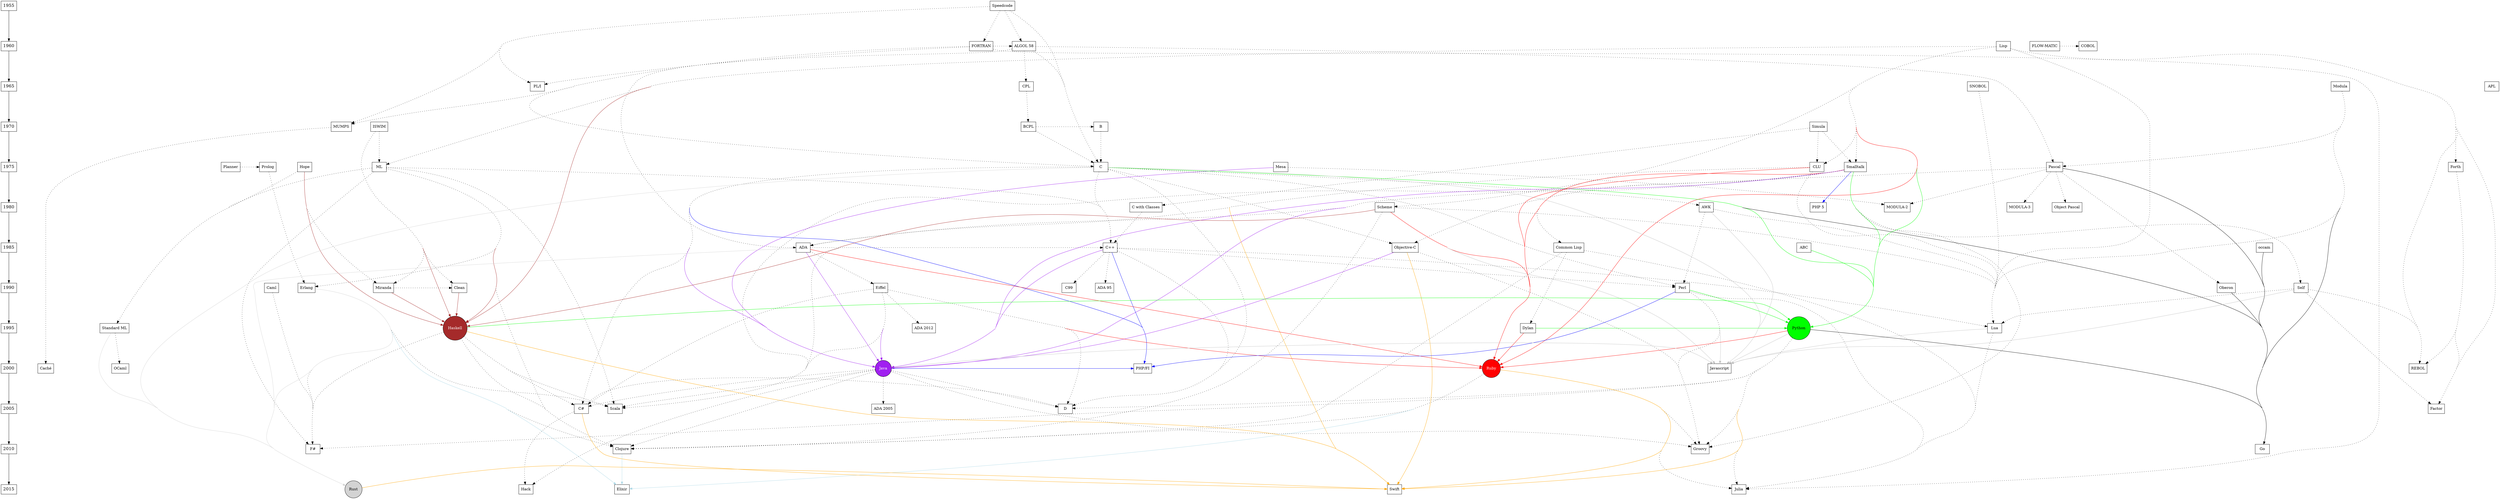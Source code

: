 digraph G {
    ranksep="1.0 equally";
    nodesep="1.0 equally";
    ratio=auto;
    concentrate=true;
    compound=true;
    {
        node [shape=box, fontsize=16];
        /* the time-line graph */
        1955 -> 1960 -> 1965 -> 1970 -> 1975 -> 1980 -> 1985 -> 1990 -> 1995 -> 2000 -> 2005 -> 2010 -> 2015
        /* ancestor programs */
        
    }

    node [shape=box];
    
    { rank = same; 1955; "Speedcode" }
    
    { rank = same; 1960; "FORTRAN"; "ALGOL 58"; "Lisp"; "FLOW-MATIC"; "COBOL" }
    
    { rank = same; 1965; "Modula"; "SNOBOL"; "APL"; "PL/I"; "CPL" }
    
    { rank = same; 1970; "BCPL"; "MUMPS"; "B"; "Simula"; "ISWIM" }
    
    { rank = same; 1975; "Pascal"; "Mesa"; "Planner"; "Hope"; "Forth"; "Prolog"; "C"; "Smalltalk"; "CLU"; "ML" }
    
    { rank = same; 1980; "AWK"; "Scheme"; "C with Classes" }
    
    { rank = same; 1985; "ABC"; "ADA"; "occam"; "C++"; "Objective-C"; "Common Lisp" }
    
    { rank = same; 1990; "Oberon"; "Eiffel"; "Erlang"; "Miranda"; "Caml"; "Clean"; "Self"; "Perl" }
    
    { rank = same; 1995; "Standard ML"; "Haskell"; "Dylan"; "Lua"; "Python" }
    
    { rank = same; 2000; "Caché"; "Ruby"; "REBOL"; "Javascript"; "Java"; "PHP/FI" }
    
    { rank = same; 2005; "D"; "C#"; "Scala"; "Factor" }
    
    { rank = same; 2010; "Clojure"; "Go"; "Groovy"; "F#" }
    
    { rank = same; 2015; "Julia"; "Elixir"; "Swift"; "Hack"; "Rust" }
    

	

    

    
        
        
            
                "Speedcode" -> "FORTRAN" [style=dotted]
            
        
            
                "Speedcode" -> "ALGOL 58" [style=dotted]
            
        
            
                "Speedcode" -> "C" [style=dotted]
            
        
            
                "Speedcode" -> "PL/I" [style=dotted]
            
        
            
                "Speedcode" -> "MUMPS" [style=dotted]
            
        
    
        
        
            
                "FORTRAN" -> "ALGOL 58" [style=dotted]
            
        
            
                "FORTRAN" -> "C" [style=dotted]
            
        
            
                "FORTRAN" -> "PL/I" [style=dotted]
            
        
            
                "FORTRAN" -> "MUMPS" [style=dotted]
            
        
            
                "FORTRAN" -> "Julia" [style=dotted]
            
        
    
        
        
            
                "ALGOL 58" -> "C" [style=dotted]
            
        
            
                "ALGOL 58" -> "CPL" [style=dotted]
            
        
            
                "ALGOL 58" -> "Pascal" [style=dotted]
            
        
            
                "ALGOL 58" -> "ADA" [style=dotted]
            
        
    
        
        
            
                "Modula" -> "Pascal" [style=dotted]
            
        
            
                "Modula" -> "Lua" [style=dotted]
            
        
            
                "Modula" -> "Go" [color=black]
            
        
    
        
        
            
                "Pascal" -> "ADA" [style=dotted]
            
        
            
                "Pascal" -> "Java" [color=purple]
            
        
            
                "Pascal" -> "MODULA-2" [style=dotted]
            
        
            
                "Pascal" -> "MODULA-3" [style=dotted]
            
        
            
                "Pascal" -> "Oberon" [style=dotted]
            
        
            
                "Pascal" -> "Object Pascal" [style=dotted]
            
        
            
                "Pascal" -> "Go" [color=black]
            
        
    
        
        
            
                "Oberon" -> "Go" [color=black]
            
        
    
        
        
            
                "Mesa" -> "Java" [color=purple]
            
        
            
                "Mesa" -> "MODULA-2" [style=dotted]
            
        
    
        
        
            
                "ABC" -> "Python" [color=green]
            
        
    
        
        
            
                "SNOBOL" -> "Lua" [style=dotted]
            
        
    
        
        
            
                "Planner" -> "Prolog" [style=dotted]
            
        
    
        
        
            
                "Prolog" -> "Erlang" [style=dotted]
            
        
    
        
        
            
                "CLU" -> "Lua" [style=dotted]
            
        
            
                "CLU" -> "ADA" [style=dotted]
            
        
            
                "CLU" -> "Ruby" [color=red]
            
        
            
                "CLU" -> "Swift" [color=orange]
            
        
    
        
        
            
                "AWK" -> "Javascript" [color=grey]
            
        
            
                "AWK" -> "Perl" [style=dotted]
            
        
            
                "AWK" -> "Lua" [style=dotted]
            
        
    
        
        
            
                "FLOW-MATIC" -> "COBOL" [style=dotted]
            
        
    
        
        
            
                "ADA" -> "C++" [style=dotted]
            
        
            
                "ADA" -> "Eiffel" [style=dotted]
            
        
            
                "ADA" -> "Rust" [color=lightgrey]
            
        
            
                "ADA" -> "Ruby" [color=red]
            
        
            
                "ADA" -> "Java" [color=purple]
            
        
    
        
        
            
                "CPL" -> "BCPL" [style=dotted]
            
        
    
        
        
            
                "BCPL" -> "B" [style=dotted]
            
        
            
                "BCPL" -> "C" [style=dotted]
            
        
    
        
        
            
                "B" -> "C" [style=dotted]
            
        
    
        
        
            
                "C" -> "AWK" [style=dotted]
            
        
            
                "C" -> "C++" [style=dotted]
            
        
            
                "C" -> "C#" [style=dotted]
            
        
            
                "C" -> "Objective-C" [style=dotted]
            
        
            
                "C" -> "D" [style=dotted]
            
        
            
                "C" -> "Go" [color=black]
            
        
            
                "C" -> "Rust" [color=lightgrey]
            
        
            
                "C" -> "Java" [color=purple]
            
        
            
                "C" -> "Javascript" [color=grey]
            
        
            
                "C" -> "Perl" [style=dotted]
            
        
            
                "C" -> "Python" [color=green]
            
        
            
                "C" -> "PHP/FI" [color=blue]
            
        
    
        
        
            
                "Simula" -> "CLU" [style=dotted]
            
        
            
                "Simula" -> "Smalltalk" [style=dotted]
            
        
            
                "Simula" -> "C with Classes" [style=dotted]
            
        
    
        
        
            
                "Smalltalk" -> "Groovy" [style=dotted]
            
        
            
                "Smalltalk" -> "Objective-C" [style=dotted]
            
        
            
                "Smalltalk" -> "Self" [style=dotted]
            
        
            
                "Smalltalk" -> "Java" [color=purple]
            
        
            
                "Smalltalk" -> "PHP 5" [color=blue]
            
        
            
                "Smalltalk" -> "Python" [color=green]
            
        
            
                "Smalltalk" -> "Ruby" [color=red]
            
        
            
                "Smalltalk" -> "Scala" [style=dotted]
            
        
            
                "Smalltalk" -> "Common Lisp" [style=dotted]
            
        
    
        
        
            
                "Eiffel" -> "ADA 2012" [style=dotted]
            
        
            
                "Eiffel" -> "C#" [style=dotted]
            
        
            
                "Eiffel" -> "D" [style=dotted]
            
        
            
                "Eiffel" -> "Java" [color=purple]
            
        
            
                "Eiffel" -> "Ruby" [color=red]
            
        
            
                "Eiffel" -> "Scala" [style=dotted]
            
        
    
        
        
            
                "ISWIM" -> "Miranda" [style=dotted]
            
        
            
                "ISWIM" -> "ML" [style=dotted]
            
        
            
                "ISWIM" -> "Haskell" [color=brown]
            
        
            
                "ISWIM" -> "Clean" [style=dotted]
            
        
    
        
        
            
                "MUMPS" -> "Caché" [style=dotted]
            
        
    
        
        
            
                "Hope" -> "Standard ML" [style=dotted]
            
        
            
                "Hope" -> "Miranda" [style=dotted]
            
        
            
                "Hope" -> "Haskell" [color=brown]
            
        
    
        
        
            
                "occam" -> "Go" [color=black]
            
        
    
        
        
            
                "Miranda" -> "Haskell" [color=brown]
            
        
            
                "Miranda" -> "Clean" [style=dotted]
            
        
    
        
        
            
                "Clean" -> "Haskell" [color=brown]
            
        
    
        
        
            
                "Forth" -> "REBOL" [style=dotted]
            
        
            
                "Forth" -> "Factor" [style=dotted]
            
        
    
        
        
            
                "Self" -> "Javascript" [color=grey]
            
        
            
                "Self" -> "Lua" [style=dotted]
            
        
            
                "Self" -> "REBOL" [style=dotted]
            
        
            
                "Self" -> "Factor" [style=dotted]
            
        
    
        
        
            
                "ML" -> "Haskell" [color=brown]
            
        
            
                "ML" -> "C++" [style=dotted]
            
        
            
                "ML" -> "F#" [style=dotted]
            
        
            
                "ML" -> "Clojure" [style=dotted]
            
        
            
                "ML" -> "Erlang" [style=dotted]
            
        
            
                "ML" -> "Scala" [style=dotted]
            
        
            
                "ML" -> "Standard ML" [style=dotted]
            
        
    
        
        
            
                "Standard ML" -> "OCaml" [style=dotted]
            
        
            
                "Standard ML" -> "Rust" [color=lightgrey]
            
        
    
        
        
            
                "Caml" -> "F#" [style=dotted]
            
        
    
        
        
            
                "Lisp" -> "Scheme" [style=dotted]
            
        
            
                "Lisp" -> "CLU" [style=dotted]
            
        
            
                "Lisp" -> "Forth" [style=dotted]
            
        
            
                "Lisp" -> "Haskell" [color=brown]
            
        
            
                "Lisp" -> "Lua" [style=dotted]
            
        
            
                "Lisp" -> "ML" [style=dotted]
            
        
            
                "Lisp" -> "Python" [color=green]
            
        
            
                "Lisp" -> "REBOL" [style=dotted]
            
        
            
                "Lisp" -> "Ruby" [color=red]
            
        
            
                "Lisp" -> "Smalltalk" [style=dotted]
            
        
            
                "Lisp" -> "Factor" [style=dotted]
            
        
    
        
        
            
                "Common Lisp" -> "Clojure" [style=dotted]
            
        
            
                "Common Lisp" -> "Julia" [style=dotted]
            
        
            
                "Common Lisp" -> "Dylan" [style=dotted]
            
        
    
        
        
            
                "Scheme" -> "Lua" [style=dotted]
            
        
            
                "Scheme" -> "Clojure" [style=dotted]
            
        
            
                "Scheme" -> "Haskell" [color=brown]
            
        
            
                "Scheme" -> "Javascript" [color=grey]
            
        
            
                "Scheme" -> "Ruby" [color=red]
            
        
            
                "Scheme" -> "Scala" [style=dotted]
            
        
    
        
        
            
                "Dylan" -> "Python" [color=green]
            
        
            
                "Dylan" -> "Ruby" [color=red]
            
        
    
        
        
            
                "Clojure" -> "Elixir" [color=lightblue]
            
        
    
        
        "Haskell" [shape=circle, style=filled, fontcolor=white, fillcolor=brown]
        
        
            
                "Haskell" -> "C#" [style=dotted]
            
        
            
                "Haskell" -> "F#" [style=dotted]
            
        
            
                "Haskell" -> "Clojure" [style=dotted]
            
        
            
                "Haskell" -> "Python" [color=green]
            
        
            
                "Haskell" -> "Scala" [style=dotted]
            
        
            
                "Haskell" -> "Swift" [color=orange]
            
        
    
        
        
            
                "C with Classes" -> "C++" [style=dotted]
            
        
    
        
        
            
                "C++" -> "PHP/FI" [color=blue]
            
        
            
                "C++" -> "Perl" [style=dotted]
            
        
            
                "C++" -> "Lua" [style=dotted]
            
        
            
                "C++" -> "ADA 95" [style=dotted]
            
        
            
                "C++" -> "Java" [color=purple]
            
        
            
                "C++" -> "D" [style=dotted]
            
        
            
                "C++" -> "C99" [style=dotted]
            
        
    
        
        
            
                "C#" -> "Hack" [style=dotted]
            
        
            
                "C#" -> "D" [style=dotted]
            
        
            
                "C#" -> "Swift" [color=orange]
            
        
    
        
        
            
                "Objective-C" -> "Groovy" [style=dotted]
            
        
            
                "Objective-C" -> "Java" [color=purple]
            
        
            
                "Objective-C" -> "Swift" [color=orange]
            
        
    
        
        
            
                "Erlang" -> "F#" [style=dotted]
            
        
            
                "Erlang" -> "Clojure" [style=dotted]
            
        
            
                "Erlang" -> "Rust" [color=lightgrey]
            
        
            
                "Erlang" -> "Scala" [style=dotted]
            
        
            
                "Erlang" -> "Elixir" [color=lightblue]
            
        
    
        
        "Rust" [shape=circle, style=filled, fontcolor=black, fillcolor=lightgrey]
        
        
            
                "Rust" -> "Swift" [color=orange]
            
        
    
        
        
            
                "Lua" -> "Julia" [style=dotted]
            
        
            
                "Lua" -> "Javascript" [color=grey]
            
        
    
        
        "Java" [shape=circle, style=filled, fontcolor=white, fillcolor=purple]
        
        
            
                "Java" -> "ADA 2005" [style=dotted]
            
        
            
                "Java" -> "C#" [style=dotted]
            
        
            
                "Java" -> "Clojure" [style=dotted]
            
        
            
                "Java" -> "D" [style=dotted]
            
        
            
                "Java" -> "Javascript" [color=grey]
            
        
            
                "Java" -> "Scala" [style=dotted]
            
        
            
                "Java" -> "PHP/FI" [color=blue]
            
        
            
                "Java" -> "Groovy" [style=dotted]
            
        
            
                "Java" -> "Hack" [style=dotted]
            
        
    
        
        
            
                "Perl" -> "Groovy" [style=dotted]
            
        
            
                "Perl" -> "Python" [color=green]
            
        
            
                "Perl" -> "PHP/FI" [color=blue]
            
        
            
                "Perl" -> "Javascript" [color=grey]
            
        
            
                "Perl" -> "Julia" [style=dotted]
            
        
    
        
        "Python" [shape=circle, style=filled, fontcolor=black, fillcolor=green]
        
        
            
                "Python" -> "D" [style=dotted]
            
        
            
                "Python" -> "F#" [style=dotted]
            
        
            
                "Python" -> "Go" [color=black]
            
        
            
                "Python" -> "Groovy" [style=dotted]
            
        
            
                "Python" -> "Javascript" [color=grey]
            
        
            
                "Python" -> "Julia" [style=dotted]
            
        
            
                "Python" -> "Ruby" [color=red]
            
        
            
                "Python" -> "Swift" [color=orange]
            
        
    
        
        "Ruby" [shape=circle, style=filled, fontcolor=white, fillcolor=red]
        
        
            
                "Ruby" -> "Groovy" [style=dotted]
            
        
            
                "Ruby" -> "Clojure" [style=dotted]
            
        
            
                "Ruby" -> "Elixir" [color=lightblue]
            
        
            
                "Ruby" -> "Julia" [style=dotted]
            
        
            
                "Ruby" -> "Swift" [color=orange]
            
        
    
}
